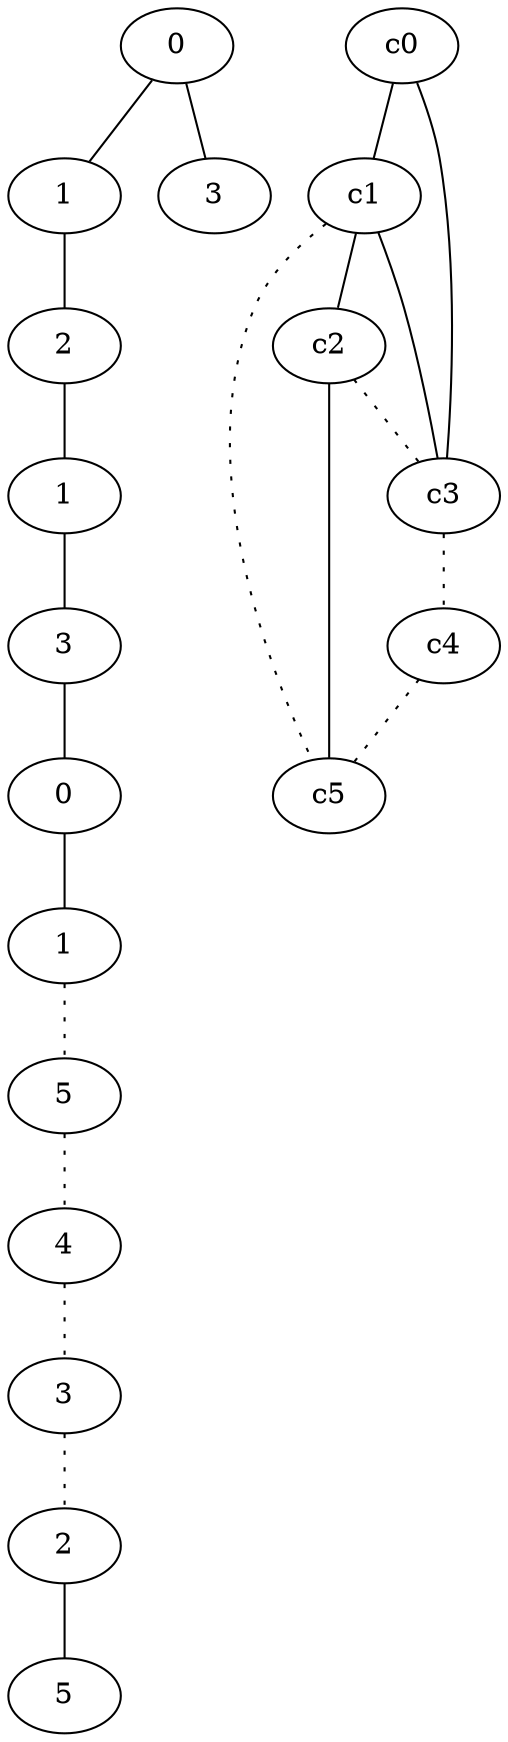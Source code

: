 graph {
a0[label=0];
a1[label=1];
a2[label=2];
a3[label=1];
a4[label=3];
a5[label=0];
a6[label=1];
a7[label=5];
a8[label=4];
a9[label=3];
a10[label=2];
a11[label=5];
a12[label=3];
a0 -- a1;
a0 -- a12;
a1 -- a2;
a2 -- a3;
a3 -- a4;
a4 -- a5;
a5 -- a6;
a6 -- a7 [style=dotted];
a7 -- a8 [style=dotted];
a8 -- a9 [style=dotted];
a9 -- a10 [style=dotted];
a10 -- a11;
c0 -- c1;
c0 -- c3;
c1 -- c2;
c1 -- c3;
c1 -- c5 [style=dotted];
c2 -- c3 [style=dotted];
c2 -- c5;
c3 -- c4 [style=dotted];
c4 -- c5 [style=dotted];
}

